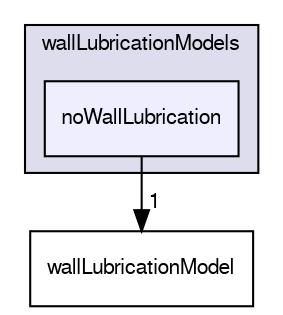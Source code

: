 digraph "applications/solvers/multiphase/twoPhaseEulerFoam/interfacialModels/wallLubricationModels/noWallLubrication" {
  bgcolor=transparent;
  compound=true
  node [ fontsize="10", fontname="FreeSans"];
  edge [ labelfontsize="10", labelfontname="FreeSans"];
  subgraph clusterdir_e3b447723574590c1503966e204656bb {
    graph [ bgcolor="#ddddee", pencolor="black", label="wallLubricationModels" fontname="FreeSans", fontsize="10", URL="dir_e3b447723574590c1503966e204656bb.html"]
  dir_220432bf38e8c3385b6510c891b36688 [shape=box, label="noWallLubrication", style="filled", fillcolor="#eeeeff", pencolor="black", URL="dir_220432bf38e8c3385b6510c891b36688.html"];
  }
  dir_45aa1d3e94517b1a0982b731eb8cd790 [shape=box label="wallLubricationModel" URL="dir_45aa1d3e94517b1a0982b731eb8cd790.html"];
  dir_220432bf38e8c3385b6510c891b36688->dir_45aa1d3e94517b1a0982b731eb8cd790 [headlabel="1", labeldistance=1.5 headhref="dir_000234_000236.html"];
}
